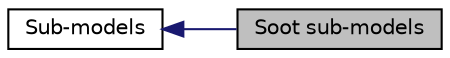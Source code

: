 digraph "Soot sub-models"
{
  bgcolor="transparent";
  edge [fontname="Helvetica",fontsize="10",labelfontname="Helvetica",labelfontsize="10"];
  node [fontname="Helvetica",fontsize="10",shape=record];
  rankdir=LR;
  Node0 [label="Soot sub-models",height=0.2,width=0.4,color="black", fillcolor="grey75", style="filled" fontcolor="black"];
  Node1 [label="Sub-models",height=0.2,width=0.4,color="black",URL="$group__grpRadiationSubModels.html"];
  Node1->Node0 [shape=plaintext, color="midnightblue", dir="back", style="solid"];
}
